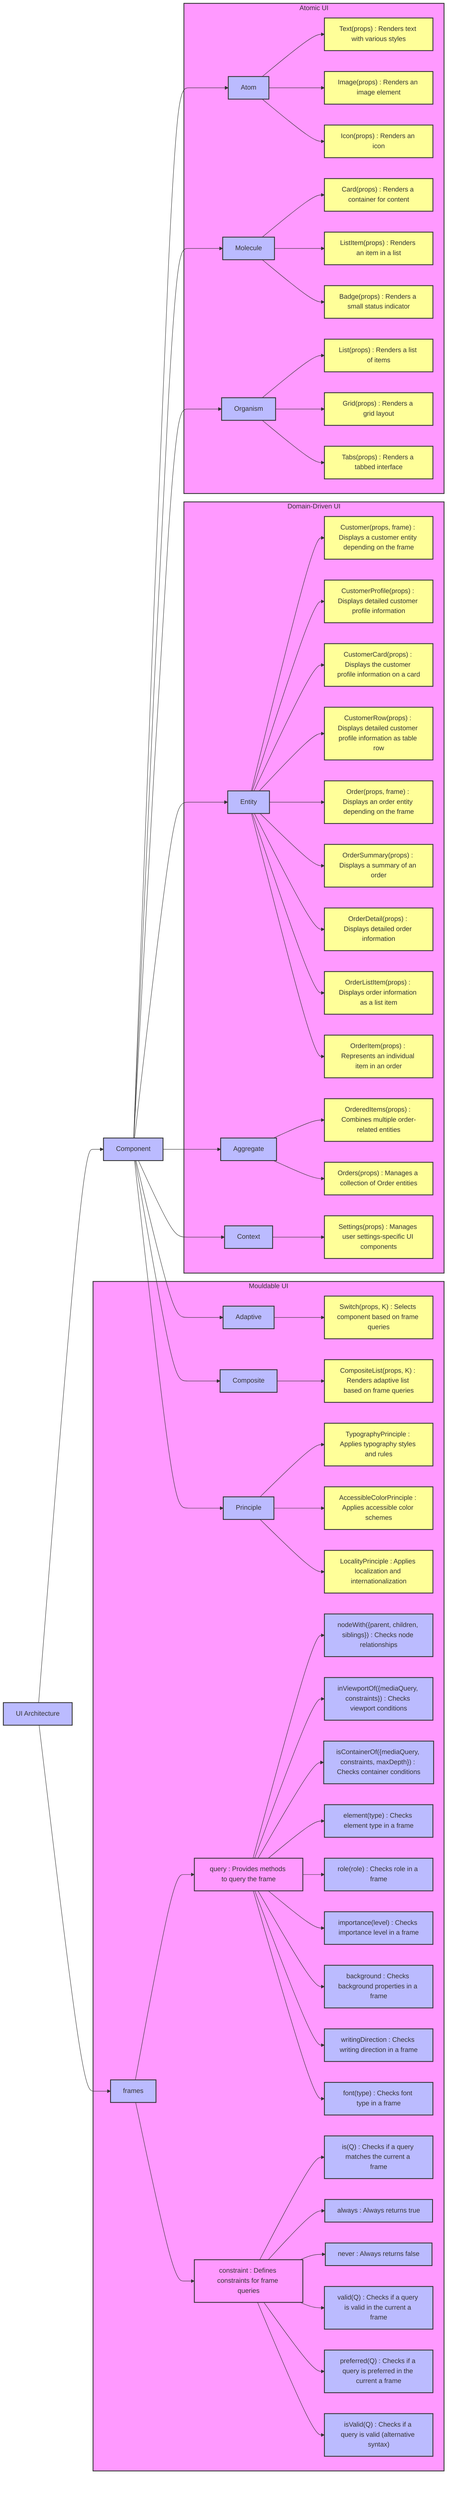 graph LR
Root[UI Architecture]
A[Component]
Root --> A

  subgraph Atomic_UI[Atomic UI]
    B[Atom]
    C[Molecule]
    D[Organism]
    B --> Text
    Text["Text(props) : Renders text with various styles"]
    B --> Image
    Image["Image(props) : Renders an image element"]
    B --> Icon
    Icon["Icon(props) : Renders an icon"]
    C --> Card
    Card["Card(props) : Renders a container for content"]
    C --> ListItem
    ListItem["ListItem(props) : Renders an item in a list"]
    C --> Badge
    Badge["Badge(props) : Renders a small status indicator"]
    D --> List
    List["List(props) : Renders a list of items"]
    D --> Grid
    Grid["Grid(props) : Renders a grid layout"]
    D --> Tabs
    Tabs["Tabs(props) : Renders a tabbed interface"]
  end

  A --> B
  A --> C
  A --> D

  subgraph Domain_Driven_UI[Domain-Driven UI]
    E[Entity]
    F[Aggregate]
    G[Context]
    E --> Customer
    Customer["Customer(props, frame) : Displays a customer entity depending on the frame"]
    E --> CustomerProfile
    CustomerProfile["CustomerProfile(props) : Displays detailed customer profile information"]
    E --> CustomerCard
    CustomerCard["CustomerCard(props) : Displays the customer profile information on a card"]
    E --> CustomerRow
    CustomerRow["CustomerRow(props) : Displays detailed customer profile information as table row"]
    E --> Order
    Order["Order(props, frame) : Displays an order entity depending on the frame"]
    E --> OrderSummary
    OrderSummary["OrderSummary(props) : Displays a summary of an order"]
    E --> OrderDetail
    OrderDetail["OrderDetail(props) : Displays detailed order information"]
    E --> OrderListItem
    OrderListItem["OrderListItem(props) : Displays order information as a list item"]
    E --> OrderItem
    OrderItem["OrderItem(props) : Represents an individual item in an order"]
    F --> OrderedItems
    OrderedItems["OrderedItems(props) : Combines multiple order-related entities"]
    F --> Orders
    Orders["Orders(props) : Manages a collection of Order entities"]
    G --> Settings
    Settings["Settings(props) : Manages user settings-specific UI components"]
  end

  A --> E
  A --> F
  A --> G

  subgraph Mouldable_UI[Mouldable UI]
    H[Adaptive]
    I[Composite]
    J[Principle]
    K[frames]
    H --> Switch
    Switch["Switch(props, K) : Selects component based on frame queries"]
    I --> CompositeList
    CompositeList["CompositeList(props, K) : Renders adaptive list based on frame queries"]
    J --> Typography
    Typography["TypographyPrinciple : Applies typography styles and rules"]
    J --> AccessibleColor
    AccessibleColor["AccessibleColorPrinciple : Applies accessible color schemes"]
    J --> Locality
    Locality["LocalityPrinciple : Applies localization and internationalization"]
    K --> Query
    Query["query : Provides methods to query the frame"]
    K --> Constraint
    Constraint["constraint : Defines constraints for frame queries"]
    Query --> nodeWith
    nodeWith["nodeWith({parent, children, siblings}) : Checks node relationships"]
    Query --> inViewportOf
    inViewportOf["inViewportOf({mediaQuery, constraints}) : Checks viewport conditions"]
    Query --> isContainerOf
    isContainerOf["isContainerOf({mediaQuery, constraints, maxDepth}) : Checks container conditions"]
    Query --> element
    element["element(type) : Checks element type in a frame"]
    Query --> role
    role["role(role) : Checks role in a frame"]
    Query --> importance
    importance["importance(level) : Checks importance level in a frame"]
    Query --> background
    background["background : Checks background properties in a frame"]
    Query --> writingDirection
    writingDirection["writingDirection : Checks writing direction in a frame"]
    Query --> font
    font["font(type) : Checks font type in a frame"]
    Constraint --> is
    is["is(Q) : Checks if a query matches the current a frame"]
    Constraint --> always
    always["always : Always returns true"]
    Constraint --> never
    never["never : Always returns false"]
    Constraint --> valid
    valid["valid(Q) : Checks if a query is valid in the current a frame"]
    Constraint --> preferred
    preferred["preferred(Q) : Checks if a query is preferred in the current a frame"]
    Constraint --> isValid
    isValid["isValid(Q) : Checks if a query is valid (alternative syntax)"]
  end

  A --> H
  A --> I
  A --> J
  Root --> K

  classDef default fill:#bbf,stroke:#333,stroke-width:2px;
  classDef dir fill:#f9f,stroke:#333,stroke-width:2px;
  classDef file fill:#ff9,stroke:#333,stroke-width:2px;
  class Atomic_UI,Domain_Driven_UI,Mouldable_UI,Context,Query,Constraint,Atom,Molecule,Organism,Entity,Aggregate,Context dir;
  class Text,Image,Icon,Card,ListItem,Badge,List,Grid,Tabs,Customer,CustomerProfile,CustomerCard,CustomerRow,Order,OrderSummary,OrderDetail,OrderListItem,OrderItem,OrderedItems,Orders,Settings,Switch,CompositeList,Typography,AccessibleColor,Locality file;